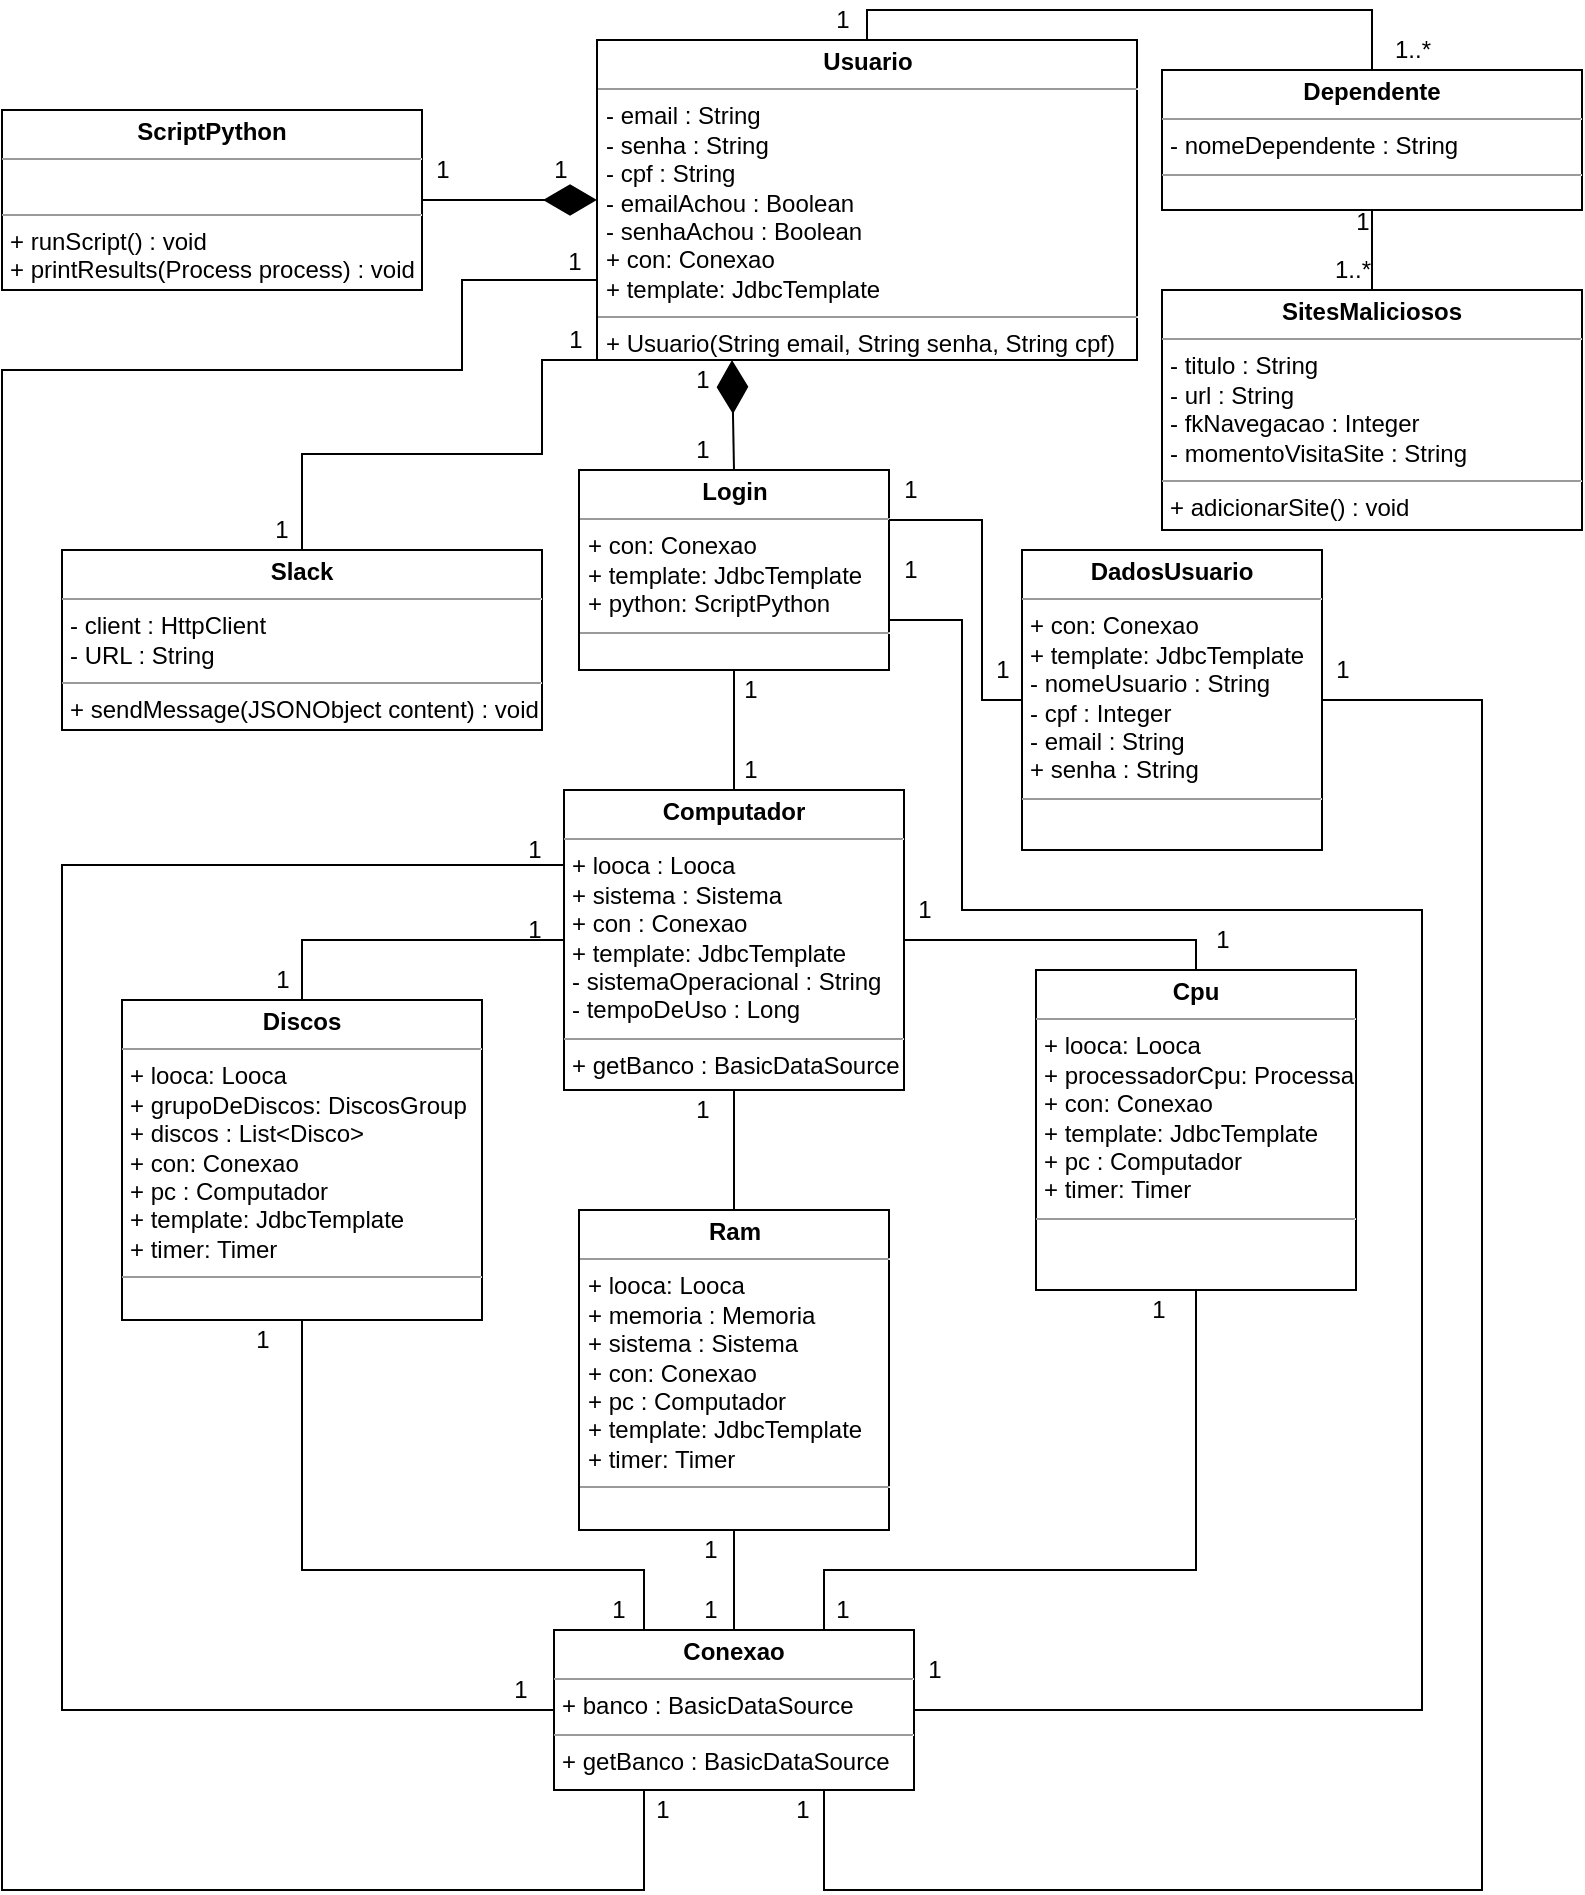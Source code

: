 <mxfile version="13.7.3" type="device"><diagram id="C5RBs43oDa-KdzZeNtuy" name="Page-1"><mxGraphModel dx="806" dy="550" grid="1" gridSize="10" guides="1" tooltips="1" connect="1" arrows="1" fold="1" page="1" pageScale="1" pageWidth="827" pageHeight="1169" math="0" shadow="0"><root><mxCell id="WIyWlLk6GJQsqaUBKTNV-0"/><mxCell id="WIyWlLk6GJQsqaUBKTNV-1" parent="WIyWlLk6GJQsqaUBKTNV-0"/><mxCell id="JNDCF2sUnIuabsr80s0W-1" value="&lt;p style=&quot;margin: 0px ; margin-top: 4px ; text-align: center&quot;&gt;&lt;b&gt;Login&lt;/b&gt;&lt;/p&gt;&lt;hr size=&quot;1&quot;&gt;&lt;p style=&quot;margin: 0px ; margin-left: 4px&quot;&gt;+ con: Conexao&lt;/p&gt;&lt;p style=&quot;margin: 0px ; margin-left: 4px&quot;&gt;+ template: JdbcTemplate&lt;/p&gt;&lt;p style=&quot;margin: 0px ; margin-left: 4px&quot;&gt;+ python: ScriptPython&lt;/p&gt;&lt;hr size=&quot;1&quot;&gt;&lt;p style=&quot;margin: 0px ; margin-left: 4px&quot;&gt;&lt;br&gt;&lt;/p&gt;&lt;p style=&quot;margin: 0px ; margin-left: 4px&quot;&gt;&lt;br&gt;&lt;/p&gt;" style="verticalAlign=top;align=left;overflow=fill;fontSize=12;fontFamily=Helvetica;html=1;" parent="WIyWlLk6GJQsqaUBKTNV-1" vertex="1"><mxGeometry x="318.5" y="240" width="155" height="100" as="geometry"/></mxCell><mxCell id="TUEKrrR4TXCad29I5yxO-6" style="edgeStyle=orthogonalEdgeStyle;rounded=0;orthogonalLoop=1;jettySize=auto;html=1;exitX=0.5;exitY=1;exitDx=0;exitDy=0;entryX=0.75;entryY=0;entryDx=0;entryDy=0;endArrow=none;endFill=0;" edge="1" parent="WIyWlLk6GJQsqaUBKTNV-1" source="JNDCF2sUnIuabsr80s0W-3" target="pGLJ5uK0mnlcmcd0mjG7-7"><mxGeometry relative="1" as="geometry"><Array as="points"><mxPoint x="627" y="790"/><mxPoint x="441" y="790"/></Array></mxGeometry></mxCell><mxCell id="JNDCF2sUnIuabsr80s0W-3" value="&lt;p style=&quot;margin: 0px ; margin-top: 4px ; text-align: center&quot;&gt;&lt;b&gt;Cpu&lt;/b&gt;&lt;/p&gt;&lt;hr size=&quot;1&quot;&gt;&lt;p style=&quot;margin: 0px ; margin-left: 4px&quot;&gt;+ looca: Looca&lt;/p&gt;&lt;p style=&quot;margin: 0px ; margin-left: 4px&quot;&gt;+ processadorCpu: Processador&lt;/p&gt;&lt;p style=&quot;margin: 0px ; margin-left: 4px&quot;&gt;+ con: Conexao&lt;/p&gt;&lt;p style=&quot;margin: 0px ; margin-left: 4px&quot;&gt;+ template: JdbcTemplate&lt;/p&gt;&lt;p style=&quot;margin: 0px ; margin-left: 4px&quot;&gt;+ pc : Computador&lt;/p&gt;&lt;p style=&quot;margin: 0px ; margin-left: 4px&quot;&gt;+ timer: Timer&lt;/p&gt;&lt;hr size=&quot;1&quot;&gt;&lt;p style=&quot;margin: 0px ; margin-left: 4px&quot;&gt;&lt;br&gt;&lt;/p&gt;" style="verticalAlign=top;align=left;overflow=fill;fontSize=12;fontFamily=Helvetica;html=1;" parent="WIyWlLk6GJQsqaUBKTNV-1" vertex="1"><mxGeometry x="547" y="490" width="160" height="160" as="geometry"/></mxCell><mxCell id="TUEKrrR4TXCad29I5yxO-5" style="edgeStyle=orthogonalEdgeStyle;rounded=0;orthogonalLoop=1;jettySize=auto;html=1;exitX=0.5;exitY=1;exitDx=0;exitDy=0;entryX=0.25;entryY=0;entryDx=0;entryDy=0;endArrow=none;endFill=0;" edge="1" parent="WIyWlLk6GJQsqaUBKTNV-1" source="pGLJ5uK0mnlcmcd0mjG7-2" target="pGLJ5uK0mnlcmcd0mjG7-7"><mxGeometry relative="1" as="geometry"><Array as="points"><mxPoint x="180" y="790"/><mxPoint x="351" y="790"/></Array></mxGeometry></mxCell><mxCell id="pGLJ5uK0mnlcmcd0mjG7-2" value="&lt;p style=&quot;margin: 0px ; margin-top: 4px ; text-align: center&quot;&gt;&lt;b&gt;Discos&lt;/b&gt;&lt;/p&gt;&lt;hr size=&quot;1&quot;&gt;&lt;p style=&quot;margin: 0px ; margin-left: 4px&quot;&gt;+ looca: Looca&lt;/p&gt;&lt;p style=&quot;margin: 0px ; margin-left: 4px&quot;&gt;+ grupoDeDiscos: DiscosGroup&lt;/p&gt;&lt;p style=&quot;margin: 0px ; margin-left: 4px&quot;&gt;+ discos : List&amp;lt;Disco&amp;gt;&lt;/p&gt;&lt;p style=&quot;margin: 0px ; margin-left: 4px&quot;&gt;+ con: Conexao&lt;/p&gt;&lt;p style=&quot;margin: 0px ; margin-left: 4px&quot;&gt;+ pc : Computador&lt;/p&gt;&lt;p style=&quot;margin: 0px ; margin-left: 4px&quot;&gt;+ template: JdbcTemplate&lt;/p&gt;&lt;p style=&quot;margin: 0px ; margin-left: 4px&quot;&gt;+ timer: Timer&lt;/p&gt;&lt;hr size=&quot;1&quot;&gt;&lt;p style=&quot;margin: 0px ; margin-left: 4px&quot;&gt;&lt;br&gt;&lt;/p&gt;" style="verticalAlign=top;align=left;overflow=fill;fontSize=12;fontFamily=Helvetica;html=1;" parent="WIyWlLk6GJQsqaUBKTNV-1" vertex="1"><mxGeometry x="90" y="505" width="180" height="160" as="geometry"/></mxCell><mxCell id="TUEKrrR4TXCad29I5yxO-7" style="edgeStyle=orthogonalEdgeStyle;rounded=0;orthogonalLoop=1;jettySize=auto;html=1;exitX=0.5;exitY=1;exitDx=0;exitDy=0;entryX=0.5;entryY=0;entryDx=0;entryDy=0;endArrow=none;endFill=0;" edge="1" parent="WIyWlLk6GJQsqaUBKTNV-1" source="pGLJ5uK0mnlcmcd0mjG7-3" target="pGLJ5uK0mnlcmcd0mjG7-7"><mxGeometry relative="1" as="geometry"/></mxCell><mxCell id="pGLJ5uK0mnlcmcd0mjG7-3" value="&lt;p style=&quot;margin: 0px ; margin-top: 4px ; text-align: center&quot;&gt;&lt;b&gt;Ram&lt;/b&gt;&lt;/p&gt;&lt;hr size=&quot;1&quot;&gt;&lt;p style=&quot;margin: 0px ; margin-left: 4px&quot;&gt;+ looca: Looca&lt;/p&gt;&lt;p style=&quot;margin: 0px ; margin-left: 4px&quot;&gt;+ memoria : Memoria&lt;/p&gt;&lt;p style=&quot;margin: 0px ; margin-left: 4px&quot;&gt;+ sistema : Sistema&lt;/p&gt;&lt;p style=&quot;margin: 0px ; margin-left: 4px&quot;&gt;+ con: Conexao&lt;/p&gt;&lt;p style=&quot;margin: 0px ; margin-left: 4px&quot;&gt;+ pc : Computador&lt;br&gt;&lt;/p&gt;&lt;p style=&quot;margin: 0px ; margin-left: 4px&quot;&gt;+ template: JdbcTemplate&lt;/p&gt;&lt;p style=&quot;margin: 0px ; margin-left: 4px&quot;&gt;+ timer: Timer&lt;/p&gt;&lt;hr size=&quot;1&quot;&gt;&lt;p style=&quot;margin: 0px ; margin-left: 4px&quot;&gt;&lt;br&gt;&lt;/p&gt;" style="verticalAlign=top;align=left;overflow=fill;fontSize=12;fontFamily=Helvetica;html=1;" parent="WIyWlLk6GJQsqaUBKTNV-1" vertex="1"><mxGeometry x="318.5" y="610" width="155" height="160" as="geometry"/></mxCell><mxCell id="pGLJ5uK0mnlcmcd0mjG7-4" value="&lt;p style=&quot;margin: 0px ; margin-top: 4px ; text-align: center&quot;&gt;&lt;b&gt;ScriptPython&lt;/b&gt;&lt;/p&gt;&lt;hr size=&quot;1&quot;&gt;&lt;p style=&quot;margin: 0px ; margin-left: 4px&quot;&gt;&lt;br&gt;&lt;/p&gt;&lt;hr size=&quot;1&quot;&gt;&lt;p style=&quot;margin: 0px ; margin-left: 4px&quot;&gt;+ runScript() : void&lt;br&gt;&lt;/p&gt;&lt;p style=&quot;margin: 0px ; margin-left: 4px&quot;&gt;+ printResults(Process process) : void&lt;/p&gt;&lt;p style=&quot;margin: 0px ; margin-left: 4px&quot;&gt;&lt;br&gt;&lt;/p&gt;" style="verticalAlign=top;align=left;overflow=fill;fontSize=12;fontFamily=Helvetica;html=1;" parent="WIyWlLk6GJQsqaUBKTNV-1" vertex="1"><mxGeometry x="30" y="60" width="210" height="90" as="geometry"/></mxCell><mxCell id="pGLJ5uK0mnlcmcd0mjG7-5" value="&lt;p style=&quot;margin: 0px ; margin-top: 4px ; text-align: center&quot;&gt;&lt;b&gt;Usuario&lt;/b&gt;&lt;/p&gt;&lt;hr size=&quot;1&quot;&gt;&lt;p style=&quot;margin: 0px ; margin-left: 4px&quot;&gt;- email : String&lt;/p&gt;&lt;p style=&quot;margin: 0px ; margin-left: 4px&quot;&gt;- senha : String&lt;/p&gt;&lt;p style=&quot;margin: 0px ; margin-left: 4px&quot;&gt;- cpf : String&lt;/p&gt;&lt;p style=&quot;margin: 0px ; margin-left: 4px&quot;&gt;- emailAchou : Boolean&lt;/p&gt;&lt;p style=&quot;margin: 0px ; margin-left: 4px&quot;&gt;- senhaAchou : Boolean&lt;/p&gt;&lt;p style=&quot;margin: 0px 0px 0px 4px&quot;&gt;+ con: Conexao&lt;/p&gt;&lt;p style=&quot;margin: 0px 0px 0px 4px&quot;&gt;+ template: JdbcTemplate&lt;/p&gt;&lt;hr size=&quot;1&quot;&gt;&lt;p style=&quot;margin: 0px ; margin-left: 4px&quot;&gt;+ Usuario(String email, String senha, String cpf)&lt;/p&gt;" style="verticalAlign=top;align=left;overflow=fill;fontSize=12;fontFamily=Helvetica;html=1;" parent="WIyWlLk6GJQsqaUBKTNV-1" vertex="1"><mxGeometry x="327.5" y="25" width="270" height="160" as="geometry"/></mxCell><mxCell id="pGLJ5uK0mnlcmcd0mjG7-6" value="&lt;p style=&quot;margin: 0px ; margin-top: 4px ; text-align: center&quot;&gt;&lt;b&gt;DadosUsuario&lt;/b&gt;&lt;/p&gt;&lt;hr size=&quot;1&quot;&gt;&lt;p style=&quot;margin: 0px 0px 0px 4px&quot;&gt;+ con: Conexao&lt;/p&gt;&lt;p style=&quot;margin: 0px 0px 0px 4px&quot;&gt;+ template: JdbcTemplate&lt;/p&gt;&lt;p style=&quot;margin: 0px ; margin-left: 4px&quot;&gt;- nomeUsuario : String&lt;/p&gt;&lt;p style=&quot;margin: 0px ; margin-left: 4px&quot;&gt;- cpf : Integer&lt;/p&gt;&lt;p style=&quot;margin: 0px ; margin-left: 4px&quot;&gt;- email : String&lt;/p&gt;&lt;p style=&quot;margin: 0px 0px 0px 4px&quot;&gt;+ senha : String&lt;/p&gt;&lt;hr size=&quot;1&quot;&gt;&lt;p style=&quot;margin: 0px ; margin-left: 4px&quot;&gt;&lt;br&gt;&lt;/p&gt;" style="verticalAlign=top;align=left;overflow=fill;fontSize=12;fontFamily=Helvetica;html=1;" parent="WIyWlLk6GJQsqaUBKTNV-1" vertex="1"><mxGeometry x="540" y="280" width="150" height="150" as="geometry"/></mxCell><mxCell id="pGLJ5uK0mnlcmcd0mjG7-7" value="&lt;p style=&quot;margin: 0px ; margin-top: 4px ; text-align: center&quot;&gt;&lt;b&gt;Conexao&lt;/b&gt;&lt;/p&gt;&lt;hr size=&quot;1&quot;&gt;&lt;p style=&quot;margin: 0px 0px 0px 4px&quot;&gt;+ banco : BasicDataSource&lt;/p&gt;&lt;hr size=&quot;1&quot;&gt;&lt;p style=&quot;margin: 0px ; margin-left: 4px&quot;&gt;+&amp;nbsp;getBanco : BasicDataSource&lt;/p&gt;" style="verticalAlign=top;align=left;overflow=fill;fontSize=12;fontFamily=Helvetica;html=1;" parent="WIyWlLk6GJQsqaUBKTNV-1" vertex="1"><mxGeometry x="306" y="820" width="180" height="80" as="geometry"/></mxCell><mxCell id="TUEKrrR4TXCad29I5yxO-4" style="edgeStyle=orthogonalEdgeStyle;rounded=0;orthogonalLoop=1;jettySize=auto;html=1;exitX=0;exitY=0.25;exitDx=0;exitDy=0;entryX=0;entryY=0.5;entryDx=0;entryDy=0;endArrow=none;endFill=0;" edge="1" parent="WIyWlLk6GJQsqaUBKTNV-1" source="pGLJ5uK0mnlcmcd0mjG7-8" target="pGLJ5uK0mnlcmcd0mjG7-7"><mxGeometry relative="1" as="geometry"><Array as="points"><mxPoint x="60" y="438"/><mxPoint x="60" y="860"/></Array></mxGeometry></mxCell><mxCell id="pGLJ5uK0mnlcmcd0mjG7-8" value="&lt;p style=&quot;margin: 0px ; margin-top: 4px ; text-align: center&quot;&gt;&lt;b&gt;Computador&lt;/b&gt;&lt;/p&gt;&lt;hr size=&quot;1&quot;&gt;&lt;p style=&quot;margin: 0px 0px 0px 4px&quot;&gt;+ looca : Looca&lt;/p&gt;&lt;p style=&quot;margin: 0px 0px 0px 4px&quot;&gt;+ sistema : Sistema&lt;/p&gt;&lt;p style=&quot;margin: 0px 0px 0px 4px&quot;&gt;+ con : Conexao&lt;/p&gt;&lt;p style=&quot;margin: 0px 0px 0px 4px&quot;&gt;+ template: JdbcTemplate&lt;br&gt;&lt;/p&gt;&lt;p style=&quot;margin: 0px 0px 0px 4px&quot;&gt;- sistemaOperacional : String&lt;/p&gt;&lt;p style=&quot;margin: 0px 0px 0px 4px&quot;&gt;- tempoDeUso : Long&lt;/p&gt;&lt;hr size=&quot;1&quot;&gt;&lt;p style=&quot;margin: 0px ; margin-left: 4px&quot;&gt;+&amp;nbsp;getBanco : BasicDataSource&lt;/p&gt;" style="verticalAlign=top;align=left;overflow=fill;fontSize=12;fontFamily=Helvetica;html=1;" parent="WIyWlLk6GJQsqaUBKTNV-1" vertex="1"><mxGeometry x="311" y="400" width="170" height="150" as="geometry"/></mxCell><mxCell id="RHg4_0P09KkRx_jWgX5S-41" value="" style="endArrow=none;endFill=0;endSize=24;html=1;entryX=0;entryY=0.5;entryDx=0;entryDy=0;exitX=0.5;exitY=0;exitDx=0;exitDy=0;rounded=0;" parent="WIyWlLk6GJQsqaUBKTNV-1" source="pGLJ5uK0mnlcmcd0mjG7-2" target="pGLJ5uK0mnlcmcd0mjG7-8" edge="1"><mxGeometry width="160" relative="1" as="geometry"><mxPoint x="380" y="740" as="sourcePoint"/><mxPoint x="540" y="740" as="targetPoint"/><Array as="points"><mxPoint x="180" y="475"/><mxPoint x="240" y="475"/></Array></mxGeometry></mxCell><mxCell id="RHg4_0P09KkRx_jWgX5S-43" value="" style="endArrow=none;endFill=0;endSize=24;html=1;entryX=0.5;entryY=1;entryDx=0;entryDy=0;exitX=0.5;exitY=0;exitDx=0;exitDy=0;" parent="WIyWlLk6GJQsqaUBKTNV-1" source="pGLJ5uK0mnlcmcd0mjG7-3" target="pGLJ5uK0mnlcmcd0mjG7-8" edge="1"><mxGeometry width="160" relative="1" as="geometry"><mxPoint x="380" y="660" as="sourcePoint"/><mxPoint x="540" y="660" as="targetPoint"/></mxGeometry></mxCell><mxCell id="RHg4_0P09KkRx_jWgX5S-46" value="" style="endArrow=none;endFill=0;endSize=24;html=1;entryX=1;entryY=0.5;entryDx=0;entryDy=0;exitX=0.5;exitY=0;exitDx=0;exitDy=0;rounded=0;" parent="WIyWlLk6GJQsqaUBKTNV-1" source="JNDCF2sUnIuabsr80s0W-3" target="pGLJ5uK0mnlcmcd0mjG7-8" edge="1"><mxGeometry width="160" relative="1" as="geometry"><mxPoint x="580" y="660" as="sourcePoint"/><mxPoint x="740" y="660" as="targetPoint"/><Array as="points"><mxPoint x="627" y="475"/></Array></mxGeometry></mxCell><mxCell id="RHg4_0P09KkRx_jWgX5S-52" value="" style="endArrow=diamondThin;endFill=1;endSize=24;html=1;entryX=0;entryY=0.5;entryDx=0;entryDy=0;exitX=1;exitY=0.5;exitDx=0;exitDy=0;" parent="WIyWlLk6GJQsqaUBKTNV-1" source="pGLJ5uK0mnlcmcd0mjG7-4" target="pGLJ5uK0mnlcmcd0mjG7-5" edge="1"><mxGeometry width="160" relative="1" as="geometry"><mxPoint x="330" y="220" as="sourcePoint"/><mxPoint x="490" y="220" as="targetPoint"/></mxGeometry></mxCell><mxCell id="RHg4_0P09KkRx_jWgX5S-53" value="" style="endArrow=none;endFill=0;endSize=24;html=1;entryX=1;entryY=0.25;entryDx=0;entryDy=0;exitX=0;exitY=0.5;exitDx=0;exitDy=0;rounded=0;" parent="WIyWlLk6GJQsqaUBKTNV-1" source="pGLJ5uK0mnlcmcd0mjG7-6" target="JNDCF2sUnIuabsr80s0W-1" edge="1"><mxGeometry width="160" relative="1" as="geometry"><mxPoint x="630" y="220" as="sourcePoint"/><mxPoint x="790" y="220" as="targetPoint"/><Array as="points"><mxPoint x="520" y="355"/><mxPoint x="520" y="265"/></Array></mxGeometry></mxCell><mxCell id="RHg4_0P09KkRx_jWgX5S-55" value="" style="endArrow=none;endFill=0;endSize=24;html=1;entryX=0.5;entryY=1;entryDx=0;entryDy=0;exitX=0.5;exitY=0;exitDx=0;exitDy=0;" parent="WIyWlLk6GJQsqaUBKTNV-1" source="pGLJ5uK0mnlcmcd0mjG7-8" target="JNDCF2sUnIuabsr80s0W-1" edge="1"><mxGeometry width="160" relative="1" as="geometry"><mxPoint x="496" y="420" as="sourcePoint"/><mxPoint x="656" y="420" as="targetPoint"/></mxGeometry></mxCell><mxCell id="RHg4_0P09KkRx_jWgX5S-59" value="1" style="text;html=1;align=center;verticalAlign=middle;resizable=0;points=[];autosize=1;" parent="WIyWlLk6GJQsqaUBKTNV-1" vertex="1"><mxGeometry x="370" y="550" width="20" height="20" as="geometry"/></mxCell><mxCell id="RHg4_0P09KkRx_jWgX5S-60" value="1" style="text;html=1;align=center;verticalAlign=middle;resizable=0;points=[];autosize=1;" parent="WIyWlLk6GJQsqaUBKTNV-1" vertex="1"><mxGeometry x="286" y="460" width="20" height="20" as="geometry"/></mxCell><mxCell id="RHg4_0P09KkRx_jWgX5S-61" value="1" style="text;html=1;align=center;verticalAlign=middle;resizable=0;points=[];autosize=1;" parent="WIyWlLk6GJQsqaUBKTNV-1" vertex="1"><mxGeometry x="597.5" y="650" width="20" height="20" as="geometry"/></mxCell><mxCell id="RHg4_0P09KkRx_jWgX5S-62" value="1" style="text;html=1;align=center;verticalAlign=middle;resizable=0;points=[];autosize=1;" parent="WIyWlLk6GJQsqaUBKTNV-1" vertex="1"><mxGeometry x="481" y="450" width="20" height="20" as="geometry"/></mxCell><mxCell id="RHg4_0P09KkRx_jWgX5S-63" value="1" style="text;html=1;align=center;verticalAlign=middle;resizable=0;points=[];autosize=1;" parent="WIyWlLk6GJQsqaUBKTNV-1" vertex="1"><mxGeometry x="374" y="770" width="20" height="20" as="geometry"/></mxCell><mxCell id="RHg4_0P09KkRx_jWgX5S-64" value="1" style="text;html=1;align=center;verticalAlign=middle;resizable=0;points=[];autosize=1;" parent="WIyWlLk6GJQsqaUBKTNV-1" vertex="1"><mxGeometry x="150" y="665" width="20" height="20" as="geometry"/></mxCell><mxCell id="RHg4_0P09KkRx_jWgX5S-65" value="1" style="text;html=1;align=center;verticalAlign=middle;resizable=0;points=[];autosize=1;" parent="WIyWlLk6GJQsqaUBKTNV-1" vertex="1"><mxGeometry x="394" y="340" width="20" height="20" as="geometry"/></mxCell><mxCell id="RHg4_0P09KkRx_jWgX5S-66" value="1" style="text;html=1;align=center;verticalAlign=middle;resizable=0;points=[];autosize=1;" parent="WIyWlLk6GJQsqaUBKTNV-1" vertex="1"><mxGeometry x="473.5" y="280" width="20" height="20" as="geometry"/></mxCell><mxCell id="RHg4_0P09KkRx_jWgX5S-67" value="1" style="text;html=1;align=center;verticalAlign=middle;resizable=0;points=[];autosize=1;" parent="WIyWlLk6GJQsqaUBKTNV-1" vertex="1"><mxGeometry x="370" y="185" width="20" height="20" as="geometry"/></mxCell><mxCell id="RHg4_0P09KkRx_jWgX5S-70" value="1" style="text;html=1;align=center;verticalAlign=middle;resizable=0;points=[];autosize=1;" parent="WIyWlLk6GJQsqaUBKTNV-1" vertex="1"><mxGeometry x="306" y="126" width="20" height="20" as="geometry"/></mxCell><mxCell id="RHg4_0P09KkRx_jWgX5S-71" value="1" style="text;html=1;align=center;verticalAlign=middle;resizable=0;points=[];autosize=1;" parent="WIyWlLk6GJQsqaUBKTNV-1" vertex="1"><mxGeometry x="298.5" y="80" width="20" height="20" as="geometry"/></mxCell><mxCell id="RHg4_0P09KkRx_jWgX5S-73" value="1" style="text;html=1;align=center;verticalAlign=middle;resizable=0;points=[];autosize=1;" parent="WIyWlLk6GJQsqaUBKTNV-1" vertex="1"><mxGeometry x="473.5" y="240" width="20" height="20" as="geometry"/></mxCell><mxCell id="RHg4_0P09KkRx_jWgX5S-74" value="1" style="text;html=1;align=center;verticalAlign=middle;resizable=0;points=[];autosize=1;" parent="WIyWlLk6GJQsqaUBKTNV-1" vertex="1"><mxGeometry x="700" y="106" width="20" height="20" as="geometry"/></mxCell><mxCell id="gkuRukIb5wUqni3aVjLf-0" value="" style="endArrow=diamondThin;endFill=1;endSize=24;html=1;entryX=0.25;entryY=1;entryDx=0;entryDy=0;exitX=0.5;exitY=0;exitDx=0;exitDy=0;" parent="WIyWlLk6GJQsqaUBKTNV-1" source="JNDCF2sUnIuabsr80s0W-1" target="pGLJ5uK0mnlcmcd0mjG7-5" edge="1"><mxGeometry width="160" relative="1" as="geometry"><mxPoint x="660" y="100" as="sourcePoint"/><mxPoint x="607.5" y="100" as="targetPoint"/></mxGeometry></mxCell><mxCell id="E3knDCTm7B9sB0nYNN1T-0" value="1" style="text;html=1;align=center;verticalAlign=middle;resizable=0;points=[];autosize=1;" parent="WIyWlLk6GJQsqaUBKTNV-1" vertex="1"><mxGeometry x="240" y="80" width="20" height="20" as="geometry"/></mxCell><mxCell id="E3knDCTm7B9sB0nYNN1T-1" value="1" style="text;html=1;align=center;verticalAlign=middle;resizable=0;points=[];autosize=1;" parent="WIyWlLk6GJQsqaUBKTNV-1" vertex="1"><mxGeometry x="440" y="5" width="20" height="20" as="geometry"/></mxCell><mxCell id="E3knDCTm7B9sB0nYNN1T-2" value="1" style="text;html=1;align=center;verticalAlign=middle;resizable=0;points=[];autosize=1;" parent="WIyWlLk6GJQsqaUBKTNV-1" vertex="1"><mxGeometry x="420" y="900" width="20" height="20" as="geometry"/></mxCell><mxCell id="E3knDCTm7B9sB0nYNN1T-3" value="1" style="text;html=1;align=center;verticalAlign=middle;resizable=0;points=[];autosize=1;" parent="WIyWlLk6GJQsqaUBKTNV-1" vertex="1"><mxGeometry x="440" y="800" width="20" height="20" as="geometry"/></mxCell><mxCell id="E3knDCTm7B9sB0nYNN1T-4" value="1" style="text;html=1;align=center;verticalAlign=middle;resizable=0;points=[];autosize=1;" parent="WIyWlLk6GJQsqaUBKTNV-1" vertex="1"><mxGeometry x="374" y="800" width="20" height="20" as="geometry"/></mxCell><mxCell id="E3knDCTm7B9sB0nYNN1T-5" value="1" style="text;html=1;align=center;verticalAlign=middle;resizable=0;points=[];autosize=1;" parent="WIyWlLk6GJQsqaUBKTNV-1" vertex="1"><mxGeometry x="327.5" y="800" width="20" height="20" as="geometry"/></mxCell><mxCell id="E3knDCTm7B9sB0nYNN1T-7" value="1" style="text;html=1;align=center;verticalAlign=middle;resizable=0;points=[];autosize=1;" parent="WIyWlLk6GJQsqaUBKTNV-1" vertex="1"><mxGeometry x="486" y="830" width="20" height="20" as="geometry"/></mxCell><mxCell id="E3knDCTm7B9sB0nYNN1T-10" value="1" style="text;html=1;align=center;verticalAlign=middle;resizable=0;points=[];autosize=1;" parent="WIyWlLk6GJQsqaUBKTNV-1" vertex="1"><mxGeometry x="350" y="900" width="20" height="20" as="geometry"/></mxCell><mxCell id="E3knDCTm7B9sB0nYNN1T-11" value="1" style="text;html=1;align=center;verticalAlign=middle;resizable=0;points=[];autosize=1;" parent="WIyWlLk6GJQsqaUBKTNV-1" vertex="1"><mxGeometry x="160" y="485" width="20" height="20" as="geometry"/></mxCell><mxCell id="E3knDCTm7B9sB0nYNN1T-13" value="1" style="text;html=1;align=center;verticalAlign=middle;resizable=0;points=[];autosize=1;" parent="WIyWlLk6GJQsqaUBKTNV-1" vertex="1"><mxGeometry x="394" y="380" width="20" height="20" as="geometry"/></mxCell><mxCell id="E3knDCTm7B9sB0nYNN1T-14" value="1" style="text;html=1;align=center;verticalAlign=middle;resizable=0;points=[];autosize=1;" parent="WIyWlLk6GJQsqaUBKTNV-1" vertex="1"><mxGeometry x="630" y="465" width="20" height="20" as="geometry"/></mxCell><mxCell id="E3knDCTm7B9sB0nYNN1T-15" value="1" style="text;html=1;align=center;verticalAlign=middle;resizable=0;points=[];autosize=1;" parent="WIyWlLk6GJQsqaUBKTNV-1" vertex="1"><mxGeometry x="370" y="220" width="20" height="20" as="geometry"/></mxCell><mxCell id="9y2B6_76ZU3UM8jOIiF4-4" style="edgeStyle=orthogonalEdgeStyle;rounded=0;orthogonalLoop=1;jettySize=auto;html=1;exitX=0.5;exitY=0;exitDx=0;exitDy=0;entryX=0.5;entryY=0;entryDx=0;entryDy=0;startArrow=none;startFill=0;endArrow=none;endFill=0;" parent="WIyWlLk6GJQsqaUBKTNV-1" source="9y2B6_76ZU3UM8jOIiF4-2" target="pGLJ5uK0mnlcmcd0mjG7-5" edge="1"><mxGeometry relative="1" as="geometry"><Array as="points"><mxPoint x="715" y="10"/><mxPoint x="463" y="10"/></Array></mxGeometry></mxCell><mxCell id="KGsVtBnPq5xMURNNcYp0-0" value="" style="edgeStyle=orthogonalEdgeStyle;rounded=0;orthogonalLoop=1;jettySize=auto;html=1;endArrow=none;endFill=0;" parent="WIyWlLk6GJQsqaUBKTNV-1" source="9y2B6_76ZU3UM8jOIiF4-2" target="9y2B6_76ZU3UM8jOIiF4-3" edge="1"><mxGeometry relative="1" as="geometry"/></mxCell><mxCell id="9y2B6_76ZU3UM8jOIiF4-2" value="&lt;p style=&quot;margin: 0px ; margin-top: 4px ; text-align: center&quot;&gt;&lt;b&gt;Dependente&lt;/b&gt;&lt;/p&gt;&lt;hr size=&quot;1&quot;&gt;&lt;p style=&quot;margin: 0px ; margin-left: 4px&quot;&gt;- nomeDependente : String&lt;/p&gt;&lt;hr size=&quot;1&quot;&gt;&lt;p style=&quot;margin: 0px ; margin-left: 4px&quot;&gt;&lt;br&gt;&lt;/p&gt;&lt;p style=&quot;margin: 0px ; margin-left: 4px&quot;&gt;&lt;br&gt;&lt;/p&gt;" style="verticalAlign=top;align=left;overflow=fill;fontSize=12;fontFamily=Helvetica;html=1;" parent="WIyWlLk6GJQsqaUBKTNV-1" vertex="1"><mxGeometry x="610" y="40" width="210" height="70" as="geometry"/></mxCell><mxCell id="9y2B6_76ZU3UM8jOIiF4-3" value="&lt;p style=&quot;margin: 0px ; margin-top: 4px ; text-align: center&quot;&gt;&lt;b&gt;SitesMaliciosos&lt;/b&gt;&lt;/p&gt;&lt;hr size=&quot;1&quot;&gt;&lt;p style=&quot;margin: 0px ; margin-left: 4px&quot;&gt;- titulo&lt;span&gt;&amp;nbsp;: String&lt;/span&gt;&lt;/p&gt;&lt;p style=&quot;margin: 0px ; margin-left: 4px&quot;&gt;&lt;span&gt;- url : String&lt;/span&gt;&lt;/p&gt;&lt;p style=&quot;margin: 0px ; margin-left: 4px&quot;&gt;&lt;span&gt;- fkNavegacao : Integer&lt;/span&gt;&lt;/p&gt;&lt;p style=&quot;margin: 0px ; margin-left: 4px&quot;&gt;&lt;span&gt;- momentoVisitaSite : String&lt;/span&gt;&lt;/p&gt;&lt;hr size=&quot;1&quot;&gt;&lt;p style=&quot;margin: 0px ; margin-left: 4px&quot;&gt;+ adicionarSite() : void&lt;/p&gt;&lt;p style=&quot;margin: 0px ; margin-left: 4px&quot;&gt;&lt;br&gt;&lt;/p&gt;" style="verticalAlign=top;align=left;overflow=fill;fontSize=12;fontFamily=Helvetica;html=1;" parent="WIyWlLk6GJQsqaUBKTNV-1" vertex="1"><mxGeometry x="610" y="150" width="210" height="120" as="geometry"/></mxCell><mxCell id="9y2B6_76ZU3UM8jOIiF4-6" value="1..*" style="text;html=1;align=center;verticalAlign=middle;resizable=0;points=[];autosize=1;" parent="WIyWlLk6GJQsqaUBKTNV-1" vertex="1"><mxGeometry x="690" y="130" width="30" height="20" as="geometry"/></mxCell><mxCell id="9y2B6_76ZU3UM8jOIiF4-7" value="1" style="text;html=1;align=center;verticalAlign=middle;resizable=0;points=[];autosize=1;" parent="WIyWlLk6GJQsqaUBKTNV-1" vertex="1"><mxGeometry x="520" y="330" width="20" height="20" as="geometry"/></mxCell><mxCell id="9y2B6_76ZU3UM8jOIiF4-9" value="1..*" style="text;html=1;align=center;verticalAlign=middle;resizable=0;points=[];autosize=1;" parent="WIyWlLk6GJQsqaUBKTNV-1" vertex="1"><mxGeometry x="720" y="20" width="30" height="20" as="geometry"/></mxCell><mxCell id="9y2B6_76ZU3UM8jOIiF4-13" style="edgeStyle=orthogonalEdgeStyle;rounded=0;orthogonalLoop=1;jettySize=auto;html=1;exitX=0.5;exitY=0;exitDx=0;exitDy=0;entryX=0;entryY=1;entryDx=0;entryDy=0;startArrow=none;startFill=0;endArrow=none;endFill=0;" parent="WIyWlLk6GJQsqaUBKTNV-1" source="9y2B6_76ZU3UM8jOIiF4-12" target="pGLJ5uK0mnlcmcd0mjG7-5" edge="1"><mxGeometry relative="1" as="geometry"><Array as="points"><mxPoint x="180" y="232"/><mxPoint x="300" y="232"/><mxPoint x="300" y="185"/></Array></mxGeometry></mxCell><mxCell id="9y2B6_76ZU3UM8jOIiF4-12" value="&lt;p style=&quot;margin: 0px ; margin-top: 4px ; text-align: center&quot;&gt;&lt;b&gt;Slack&lt;/b&gt;&lt;/p&gt;&lt;hr size=&quot;1&quot;&gt;&lt;p style=&quot;margin: 0px ; margin-left: 4px&quot;&gt;- client : HttpClient&lt;/p&gt;&lt;p style=&quot;margin: 0px ; margin-left: 4px&quot;&gt;- URL : String&lt;/p&gt;&lt;hr size=&quot;1&quot;&gt;&lt;p style=&quot;margin: 0px ; margin-left: 4px&quot;&gt;+ sendMessage(JSONObject content) : void&lt;/p&gt;&lt;p style=&quot;margin: 0px ; margin-left: 4px&quot;&gt;&lt;br&gt;&lt;/p&gt;" style="verticalAlign=top;align=left;overflow=fill;fontSize=12;fontFamily=Helvetica;html=1;" parent="WIyWlLk6GJQsqaUBKTNV-1" vertex="1"><mxGeometry x="60" y="280" width="240" height="90" as="geometry"/></mxCell><mxCell id="9y2B6_76ZU3UM8jOIiF4-14" value="1" style="text;html=1;strokeColor=none;fillColor=none;align=center;verticalAlign=middle;whiteSpace=wrap;rounded=0;" parent="WIyWlLk6GJQsqaUBKTNV-1" vertex="1"><mxGeometry x="306" y="165" width="21.5" height="20" as="geometry"/></mxCell><mxCell id="9y2B6_76ZU3UM8jOIiF4-16" value="1" style="text;html=1;strokeColor=none;fillColor=none;align=center;verticalAlign=middle;whiteSpace=wrap;rounded=0;" parent="WIyWlLk6GJQsqaUBKTNV-1" vertex="1"><mxGeometry x="158.5" y="260" width="21.5" height="20" as="geometry"/></mxCell><mxCell id="KGsVtBnPq5xMURNNcYp0-3" value="1" style="text;html=1;align=center;verticalAlign=middle;resizable=0;points=[];autosize=1;" parent="WIyWlLk6GJQsqaUBKTNV-1" vertex="1"><mxGeometry x="690" y="330" width="20" height="20" as="geometry"/></mxCell><mxCell id="MK808em-U8uaKCGxYW-j-3" value="" style="endArrow=none;endFill=0;endSize=24;html=1;entryX=1;entryY=0.75;entryDx=0;entryDy=0;exitX=1;exitY=0.5;exitDx=0;exitDy=0;rounded=0;" parent="WIyWlLk6GJQsqaUBKTNV-1" source="pGLJ5uK0mnlcmcd0mjG7-7" target="JNDCF2sUnIuabsr80s0W-1" edge="1"><mxGeometry width="160" relative="1" as="geometry"><mxPoint x="320" y="380" as="sourcePoint"/><mxPoint x="480" y="380" as="targetPoint"/><Array as="points"><mxPoint x="740" y="860"/><mxPoint x="740" y="460"/><mxPoint x="510" y="460"/><mxPoint x="510" y="315"/></Array></mxGeometry></mxCell><mxCell id="MK808em-U8uaKCGxYW-j-4" value="" style="endArrow=none;endFill=0;endSize=24;html=1;entryX=1;entryY=0.5;entryDx=0;entryDy=0;exitX=0.75;exitY=1;exitDx=0;exitDy=0;rounded=0;" parent="WIyWlLk6GJQsqaUBKTNV-1" source="pGLJ5uK0mnlcmcd0mjG7-7" target="pGLJ5uK0mnlcmcd0mjG7-6" edge="1"><mxGeometry width="160" relative="1" as="geometry"><mxPoint x="290" y="720" as="sourcePoint"/><mxPoint x="450" y="720" as="targetPoint"/><Array as="points"><mxPoint x="441" y="950"/><mxPoint x="770" y="950"/><mxPoint x="770" y="355"/></Array></mxGeometry></mxCell><mxCell id="MK808em-U8uaKCGxYW-j-6" value="" style="endArrow=none;endFill=0;endSize=24;html=1;entryX=0;entryY=0.75;entryDx=0;entryDy=0;exitX=0.25;exitY=1;exitDx=0;exitDy=0;rounded=0;" parent="WIyWlLk6GJQsqaUBKTNV-1" source="pGLJ5uK0mnlcmcd0mjG7-7" target="pGLJ5uK0mnlcmcd0mjG7-5" edge="1"><mxGeometry width="160" relative="1" as="geometry"><mxPoint x="280" y="350" as="sourcePoint"/><mxPoint x="440" y="350" as="targetPoint"/><Array as="points"><mxPoint x="351" y="950"/><mxPoint x="30" y="950"/><mxPoint x="30" y="190"/><mxPoint x="260" y="190"/><mxPoint x="260" y="145"/></Array></mxGeometry></mxCell><mxCell id="TUEKrrR4TXCad29I5yxO-8" value="1" style="text;html=1;align=center;verticalAlign=middle;resizable=0;points=[];autosize=1;" vertex="1" parent="WIyWlLk6GJQsqaUBKTNV-1"><mxGeometry x="286" y="420" width="20" height="20" as="geometry"/></mxCell><mxCell id="TUEKrrR4TXCad29I5yxO-9" value="1" style="text;html=1;align=center;verticalAlign=middle;resizable=0;points=[];autosize=1;" vertex="1" parent="WIyWlLk6GJQsqaUBKTNV-1"><mxGeometry x="278.5" y="840" width="20" height="20" as="geometry"/></mxCell></root></mxGraphModel></diagram></mxfile>